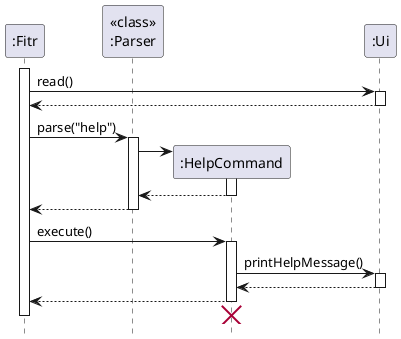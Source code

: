 @startuml
skinparam Shadowing false

participant ":Fitr"
participant "<<class>>\n:Parser"
participant ":HelpCommand"

activate ":Fitr"
":Fitr" -> ":Ui" : read()
activate ":Ui"
":Fitr" <-- ":Ui"
deactivate ":Ui"

":Fitr" -> "<<class>>\n:Parser" : parse("help")
activate "<<class>>\n:Parser"
create ":HelpCommand"
"<<class>>\n:Parser" -> ":HelpCommand" ++
return
":Fitr" <-- "<<class>>\n:Parser"
deactivate "<<class>>\n:Parser"


":Fitr" -> ":HelpCommand" : execute()
activate ":HelpCommand"
":HelpCommand" -> ":Ui" : printHelpMessage()
activate ":Ui"
return

":HelpCommand" --> ":Fitr"
deactivate ":HelpCommand"
'To position the delete symbol below activation bar
":HelpCommand" -[hidden]-> ":Fitr"
destroy ":HelpCommand"
deactivate ":Fitr"

hide footbox
@enduml